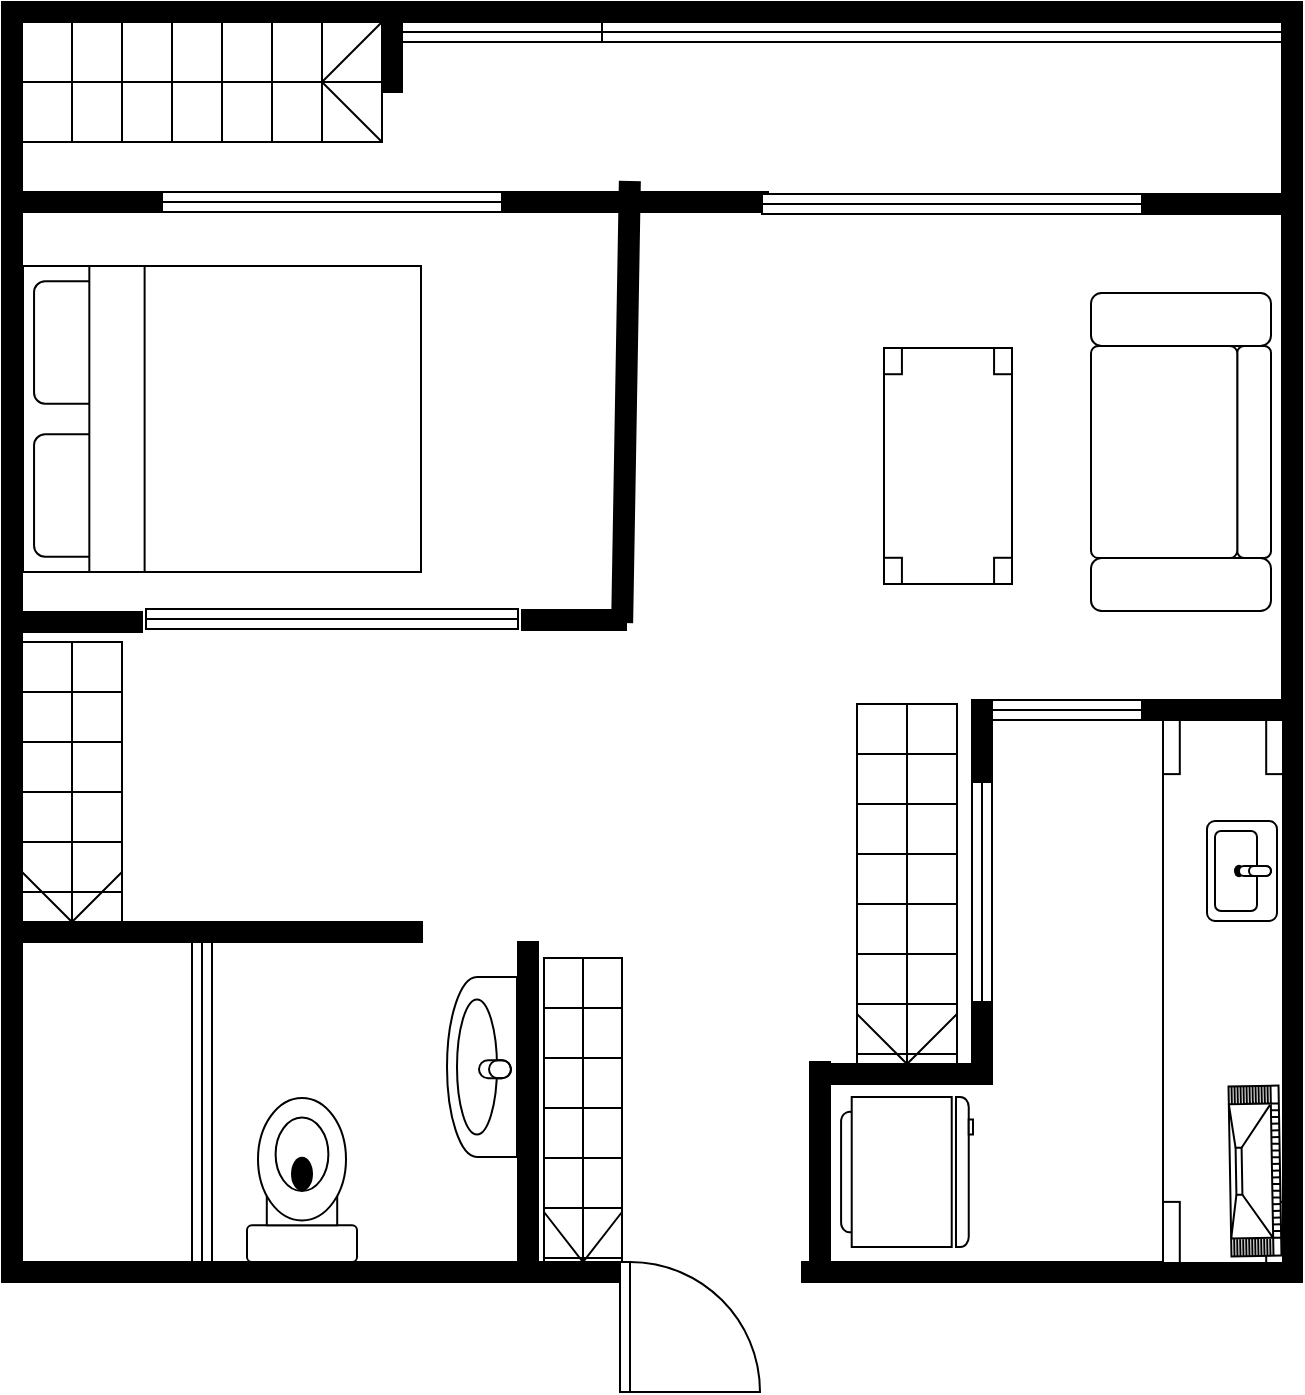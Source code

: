 <mxfile version="12.1.0" type="device" pages="1"><diagram id="c9kqcpuNGZ2KwG6q_epa" name="第 1 页"><mxGraphModel dx="1072" dy="792" grid="1" gridSize="10" guides="1" tooltips="1" connect="1" arrows="1" fold="1" page="1" pageScale="1" pageWidth="827" pageHeight="1169" math="0" shadow="0"><root><mxCell id="0"/><mxCell id="1" parent="0"/><mxCell id="rm9S5qtSzzH74fC7D6Zm-1" value="" style="verticalLabelPosition=bottom;html=1;verticalAlign=top;align=center;shape=mxgraph.floorplan.wallCorner;fillColor=#000000;" parent="1" vertex="1"><mxGeometry width="100" height="640" as="geometry"/></mxCell><mxCell id="rm9S5qtSzzH74fC7D6Zm-2" value="" style="verticalLabelPosition=bottom;html=1;verticalAlign=top;align=center;shape=mxgraph.floorplan.wall;fillColor=#000000;" parent="1" vertex="1"><mxGeometry x="100" width="100" height="10" as="geometry"/></mxCell><mxCell id="rm9S5qtSzzH74fC7D6Zm-3" value="" style="verticalLabelPosition=bottom;html=1;verticalAlign=top;align=center;shape=mxgraph.floorplan.wall;fillColor=#000000;" parent="1" vertex="1"><mxGeometry x="200" width="100" height="10" as="geometry"/></mxCell><mxCell id="rm9S5qtSzzH74fC7D6Zm-4" value="" style="verticalLabelPosition=bottom;html=1;verticalAlign=top;align=center;shape=mxgraph.floorplan.wall;fillColor=#000000;" parent="1" vertex="1"><mxGeometry x="300" width="250" height="10" as="geometry"/></mxCell><mxCell id="rm9S5qtSzzH74fC7D6Zm-5" value="" style="verticalLabelPosition=bottom;html=1;verticalAlign=top;align=center;shape=mxgraph.floorplan.wallCorner;fillColor=#000000;direction=south;" parent="1" vertex="1"><mxGeometry x="550" width="100" height="640" as="geometry"/></mxCell><mxCell id="rm9S5qtSzzH74fC7D6Zm-6" value="" style="verticalLabelPosition=bottom;html=1;verticalAlign=top;align=center;shape=mxgraph.floorplan.wall;fillColor=#000000;" parent="1" vertex="1"><mxGeometry x="10" y="630" width="300" height="10" as="geometry"/></mxCell><mxCell id="rm9S5qtSzzH74fC7D6Zm-7" value="" style="verticalLabelPosition=bottom;html=1;verticalAlign=top;align=center;shape=mxgraph.floorplan.doorLeft;aspect=fixed;rotation=-90;" parent="1" vertex="1"><mxGeometry x="311" y="628" width="65" height="69" as="geometry"/></mxCell><mxCell id="rm9S5qtSzzH74fC7D6Zm-8" value="" style="verticalLabelPosition=bottom;html=1;verticalAlign=top;align=center;shape=mxgraph.floorplan.wall;fillColor=#000000;" parent="1" vertex="1"><mxGeometry x="400" y="630" width="240" height="10" as="geometry"/></mxCell><mxCell id="rm9S5qtSzzH74fC7D6Zm-9" value="" style="verticalLabelPosition=bottom;html=1;verticalAlign=top;align=center;shape=mxgraph.floorplan.stairsRest;" parent="1" vertex="1"><mxGeometry x="10" y="10" width="180" height="60" as="geometry"/></mxCell><mxCell id="rm9S5qtSzzH74fC7D6Zm-10" value="" style="verticalLabelPosition=bottom;html=1;verticalAlign=top;align=center;shape=mxgraph.floorplan.window;fillColor=#ffffff;" parent="1" vertex="1"><mxGeometry x="200" y="10" width="100" height="10" as="geometry"/></mxCell><mxCell id="rm9S5qtSzzH74fC7D6Zm-11" value="" style="verticalLabelPosition=bottom;html=1;verticalAlign=top;align=center;shape=mxgraph.floorplan.window;fillColor=#ffffff;" parent="1" vertex="1"><mxGeometry x="300" y="10" width="340" height="10" as="geometry"/></mxCell><mxCell id="rm9S5qtSzzH74fC7D6Zm-12" value="" style="verticalLabelPosition=bottom;html=1;verticalAlign=top;align=center;shape=mxgraph.floorplan.wall;fillColor=#000000;direction=south;rotation=1;" parent="1" vertex="1"><mxGeometry x="307" y="90" width="10" height="220" as="geometry"/></mxCell><mxCell id="rm9S5qtSzzH74fC7D6Zm-13" value="" style="verticalLabelPosition=bottom;html=1;verticalAlign=top;align=center;shape=mxgraph.floorplan.wall;fillColor=#000000;" parent="1" vertex="1"><mxGeometry x="10" y="305" width="60" height="10" as="geometry"/></mxCell><mxCell id="rm9S5qtSzzH74fC7D6Zm-20" value="" style="verticalLabelPosition=bottom;html=1;verticalAlign=top;align=center;shape=mxgraph.floorplan.wall;fillColor=#000000;direction=south;" parent="1" vertex="1"><mxGeometry x="190" y="5" width="10" height="40" as="geometry"/></mxCell><mxCell id="rm9S5qtSzzH74fC7D6Zm-22" value="" style="verticalLabelPosition=bottom;html=1;verticalAlign=top;align=center;shape=mxgraph.floorplan.toilet;rotation=180;" parent="1" vertex="1"><mxGeometry x="122.5" y="548" width="55" height="82" as="geometry"/></mxCell><mxCell id="rm9S5qtSzzH74fC7D6Zm-23" value="" style="verticalLabelPosition=bottom;html=1;verticalAlign=top;align=center;shape=mxgraph.floorplan.bed_double;rotation=-90;" parent="1" vertex="1"><mxGeometry x="33.5" y="109" width="153" height="199" as="geometry"/></mxCell><mxCell id="rm9S5qtSzzH74fC7D6Zm-25" value="" style="verticalLabelPosition=bottom;html=1;verticalAlign=top;align=center;shape=mxgraph.floorplan.wall;fillColor=#000000;direction=south;" parent="1" vertex="1"><mxGeometry x="404" y="530" width="10" height="100" as="geometry"/></mxCell><mxCell id="rm9S5qtSzzH74fC7D6Zm-26" value="" style="verticalLabelPosition=bottom;html=1;verticalAlign=top;align=center;shape=mxgraph.floorplan.wall;fillColor=#000000;" parent="1" vertex="1"><mxGeometry x="414" y="531" width="76" height="10" as="geometry"/></mxCell><mxCell id="rm9S5qtSzzH74fC7D6Zm-28" value="" style="verticalLabelPosition=bottom;html=1;verticalAlign=top;align=center;shape=mxgraph.floorplan.sink_1;rotation=90;" parent="1" vertex="1"><mxGeometry x="195" y="515" width="90" height="35" as="geometry"/></mxCell><mxCell id="rm9S5qtSzzH74fC7D6Zm-29" value="" style="verticalLabelPosition=bottom;html=1;verticalAlign=top;align=center;shape=mxgraph.floorplan.wall;fillColor=#000000;" parent="1" vertex="1"><mxGeometry x="10" y="460" width="200" height="10" as="geometry"/></mxCell><mxCell id="rm9S5qtSzzH74fC7D6Zm-30" value="" style="verticalLabelPosition=bottom;html=1;verticalAlign=top;align=center;shape=mxgraph.floorplan.wall;fillColor=#000000;" parent="1" vertex="1"><mxGeometry x="170" y="460" width="10" height="10" as="geometry"/></mxCell><mxCell id="rm9S5qtSzzH74fC7D6Zm-36" value="" style="verticalLabelPosition=bottom;html=1;verticalAlign=top;align=center;shape=mxgraph.floorplan.sofa;rotation=90;" parent="1" vertex="1"><mxGeometry x="510" y="180" width="159" height="90" as="geometry"/></mxCell><mxCell id="rm9S5qtSzzH74fC7D6Zm-47" value="" style="verticalLabelPosition=bottom;html=1;verticalAlign=top;align=center;shape=mxgraph.floorplan.table;rotation=90;" parent="1" vertex="1"><mxGeometry x="473" y="463" width="275" height="60" as="geometry"/></mxCell><mxCell id="rm9S5qtSzzH74fC7D6Zm-48" value="" style="verticalLabelPosition=bottom;html=1;verticalAlign=top;align=center;shape=mxgraph.floorplan.wall;fillColor=#000000;" parent="1" vertex="1"><mxGeometry x="570" y="349" width="70" height="10" as="geometry"/></mxCell><mxCell id="rm9S5qtSzzH74fC7D6Zm-49" value="" style="verticalLabelPosition=bottom;html=1;verticalAlign=top;align=center;shape=mxgraph.floorplan.refrigerator;rotation=-90;" parent="1" vertex="1"><mxGeometry x="415" y="552" width="75" height="66" as="geometry"/></mxCell><mxCell id="rm9S5qtSzzH74fC7D6Zm-24" value="" style="verticalLabelPosition=bottom;html=1;verticalAlign=top;align=center;shape=mxgraph.floorplan.fireplace;rotation=89;" parent="1" vertex="1"><mxGeometry x="584" y="572" width="85" height="25" as="geometry"/></mxCell><mxCell id="rm9S5qtSzzH74fC7D6Zm-51" value="" style="verticalLabelPosition=bottom;html=1;verticalAlign=top;align=center;shape=mxgraph.floorplan.table;rotation=90;" parent="1" vertex="1"><mxGeometry x="414" y="200" width="118" height="64" as="geometry"/></mxCell><mxCell id="rm9S5qtSzzH74fC7D6Zm-52" value="" style="verticalLabelPosition=bottom;html=1;verticalAlign=top;align=center;shape=mxgraph.floorplan.wall;fillColor=#000000;direction=south;" parent="1" vertex="1"><mxGeometry x="258" y="470" width="10" height="162" as="geometry"/></mxCell><mxCell id="rm9S5qtSzzH74fC7D6Zm-53" value="" style="verticalLabelPosition=bottom;html=1;verticalAlign=top;align=center;shape=mxgraph.floorplan.stairs;direction=south;" parent="1" vertex="1"><mxGeometry x="427.5" y="351" width="50" height="180" as="geometry"/></mxCell><mxCell id="rm9S5qtSzzH74fC7D6Zm-54" value="" style="verticalLabelPosition=bottom;html=1;verticalAlign=top;align=center;shape=mxgraph.floorplan.stairs;direction=south;" parent="1" vertex="1"><mxGeometry x="10" y="320" width="50" height="140" as="geometry"/></mxCell><mxCell id="dsQGsUL4i5cwOEtPPYKz-3" value="" style="verticalLabelPosition=bottom;html=1;verticalAlign=top;align=center;shape=mxgraph.floorplan.wall;fillColor=#000000;" parent="1" vertex="1"><mxGeometry x="317" y="95" width="66" height="10" as="geometry"/></mxCell><mxCell id="dsQGsUL4i5cwOEtPPYKz-4" value="" style="verticalLabelPosition=bottom;html=1;verticalAlign=top;align=center;shape=mxgraph.floorplan.wall;fillColor=#000000;" parent="1" vertex="1"><mxGeometry x="570" y="96" width="70" height="10" as="geometry"/></mxCell><mxCell id="dsQGsUL4i5cwOEtPPYKz-12" value="" style="verticalLabelPosition=bottom;html=1;verticalAlign=top;align=center;shape=mxgraph.floorplan.wall;fillColor=#000000;" parent="1" vertex="1"><mxGeometry x="260" y="304" width="52" height="10" as="geometry"/></mxCell><mxCell id="dsQGsUL4i5cwOEtPPYKz-14" value="" style="verticalLabelPosition=bottom;html=1;verticalAlign=top;align=center;shape=mxgraph.floorplan.window;fillColor=#ffffff;" parent="1" vertex="1"><mxGeometry x="72" y="303.5" width="186" height="10" as="geometry"/></mxCell><mxCell id="dsQGsUL4i5cwOEtPPYKz-17" value="" style="verticalLabelPosition=bottom;html=1;verticalAlign=top;align=center;shape=mxgraph.floorplan.window;fillColor=#ffffff;" parent="1" vertex="1"><mxGeometry x="490" y="349" width="80" height="10" as="geometry"/></mxCell><mxCell id="dsQGsUL4i5cwOEtPPYKz-18" value="" style="verticalLabelPosition=bottom;html=1;verticalAlign=top;align=center;shape=mxgraph.floorplan.window;fillColor=#ffffff;rotation=90;" parent="1" vertex="1"><mxGeometry x="432.5" y="439" width="115" height="10" as="geometry"/></mxCell><mxCell id="dsQGsUL4i5cwOEtPPYKz-19" value="" style="verticalLabelPosition=bottom;html=1;verticalAlign=top;align=center;shape=mxgraph.floorplan.wall;fillColor=#000000;direction=south;" parent="1" vertex="1"><mxGeometry x="485" y="349" width="10" height="41" as="geometry"/></mxCell><mxCell id="dsQGsUL4i5cwOEtPPYKz-20" value="" style="verticalLabelPosition=bottom;html=1;verticalAlign=top;align=center;shape=mxgraph.floorplan.wall;fillColor=#000000;direction=south;" parent="1" vertex="1"><mxGeometry x="485" y="500" width="10" height="41" as="geometry"/></mxCell><mxCell id="dsQGsUL4i5cwOEtPPYKz-21" value="" style="verticalLabelPosition=bottom;html=1;verticalAlign=top;align=center;shape=mxgraph.floorplan.stairs;direction=south;" parent="1" vertex="1"><mxGeometry x="271" y="478" width="39" height="152" as="geometry"/></mxCell><mxCell id="dsQGsUL4i5cwOEtPPYKz-23" value="" style="verticalLabelPosition=bottom;html=1;verticalAlign=top;align=center;shape=mxgraph.floorplan.window;fillColor=#ffffff;rotation=90;" parent="1" vertex="1"><mxGeometry x="20" y="545" width="160" height="10" as="geometry"/></mxCell><mxCell id="dsQGsUL4i5cwOEtPPYKz-24" value="" style="verticalLabelPosition=bottom;html=1;verticalAlign=top;align=center;shape=mxgraph.floorplan.sink_2;rotation=90;" parent="1" vertex="1"><mxGeometry x="595" y="417" width="50" height="35" as="geometry"/></mxCell><mxCell id="dsQGsUL4i5cwOEtPPYKz-25" value="" style="verticalLabelPosition=bottom;html=1;verticalAlign=top;align=center;shape=mxgraph.floorplan.window;fillColor=#ffffff;" parent="1" vertex="1"><mxGeometry x="380" y="96" width="190" height="10" as="geometry"/></mxCell><mxCell id="dsQGsUL4i5cwOEtPPYKz-26" value="" style="verticalLabelPosition=bottom;html=1;verticalAlign=top;align=center;shape=mxgraph.floorplan.wall;fillColor=#000000;" parent="1" vertex="1"><mxGeometry y="95" width="80" height="10" as="geometry"/></mxCell><mxCell id="dsQGsUL4i5cwOEtPPYKz-28" value="" style="verticalLabelPosition=bottom;html=1;verticalAlign=top;align=center;shape=mxgraph.floorplan.wall;fillColor=#000000;" parent="1" vertex="1"><mxGeometry x="250" y="95" width="60" height="10" as="geometry"/></mxCell><mxCell id="dsQGsUL4i5cwOEtPPYKz-30" value="" style="verticalLabelPosition=bottom;html=1;verticalAlign=top;align=center;shape=mxgraph.floorplan.window;fillColor=#ffffff;" parent="1" vertex="1"><mxGeometry x="80" y="95" width="170" height="10" as="geometry"/></mxCell></root></mxGraphModel></diagram></mxfile>
